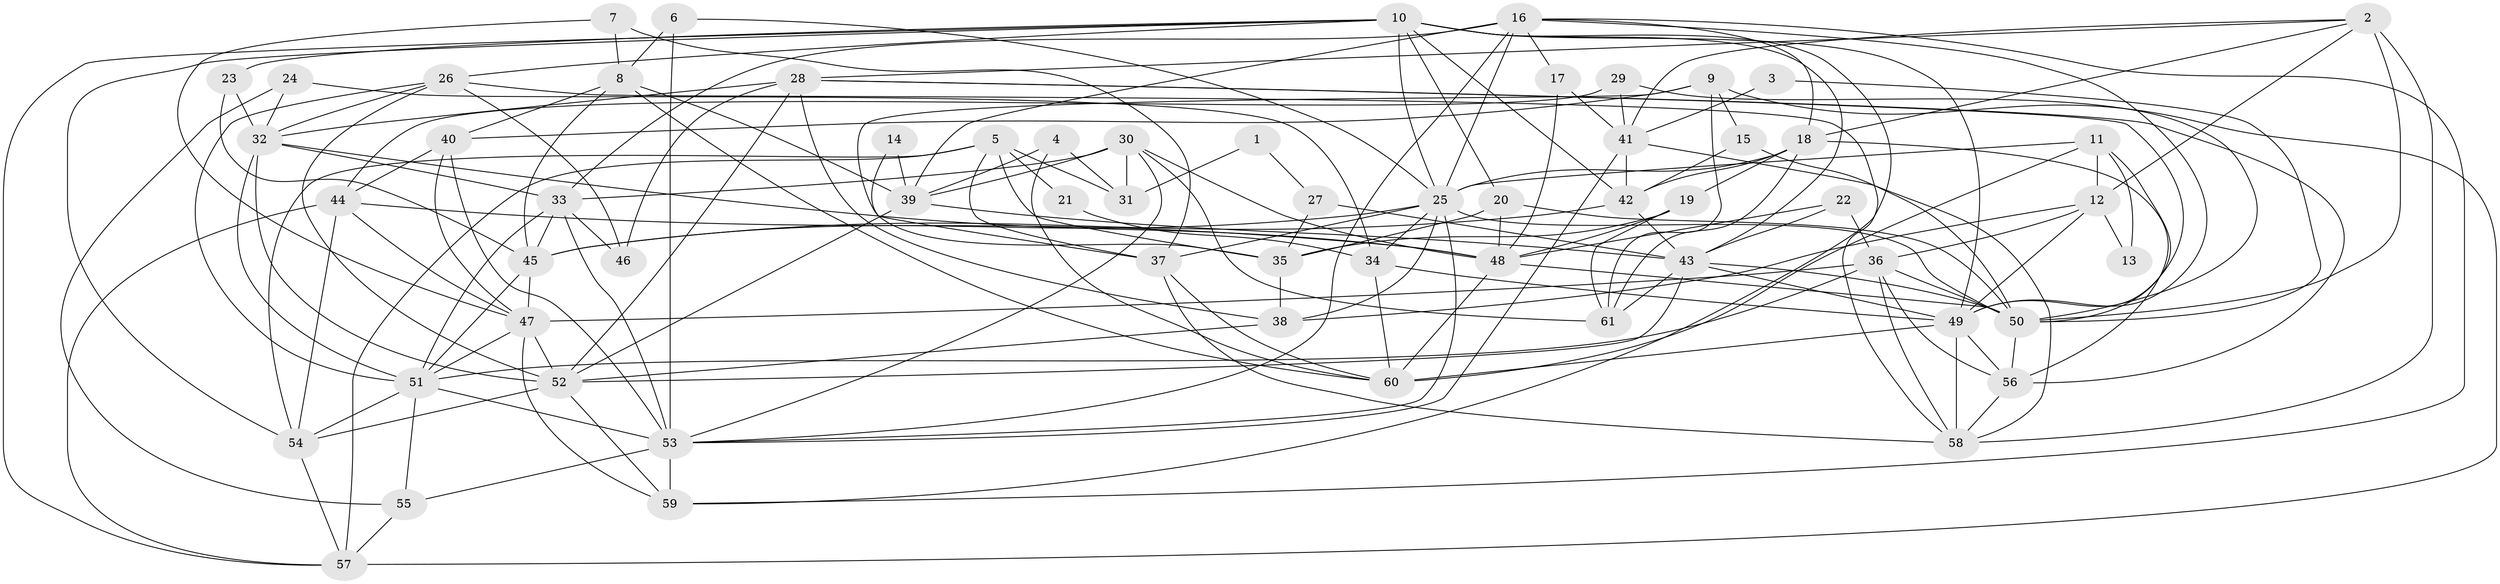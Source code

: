 // original degree distribution, {3: 0.2540983606557377, 2: 0.16393442622950818, 4: 0.22950819672131148, 6: 0.11475409836065574, 5: 0.1885245901639344, 7: 0.03278688524590164, 8: 0.01639344262295082}
// Generated by graph-tools (version 1.1) at 2025/50/03/09/25 03:50:14]
// undirected, 61 vertices, 173 edges
graph export_dot {
graph [start="1"]
  node [color=gray90,style=filled];
  1;
  2;
  3;
  4;
  5;
  6;
  7;
  8;
  9;
  10;
  11;
  12;
  13;
  14;
  15;
  16;
  17;
  18;
  19;
  20;
  21;
  22;
  23;
  24;
  25;
  26;
  27;
  28;
  29;
  30;
  31;
  32;
  33;
  34;
  35;
  36;
  37;
  38;
  39;
  40;
  41;
  42;
  43;
  44;
  45;
  46;
  47;
  48;
  49;
  50;
  51;
  52;
  53;
  54;
  55;
  56;
  57;
  58;
  59;
  60;
  61;
  1 -- 27 [weight=1.0];
  1 -- 31 [weight=1.0];
  2 -- 12 [weight=1.0];
  2 -- 18 [weight=1.0];
  2 -- 28 [weight=1.0];
  2 -- 41 [weight=1.0];
  2 -- 50 [weight=2.0];
  2 -- 58 [weight=1.0];
  3 -- 41 [weight=1.0];
  3 -- 50 [weight=1.0];
  4 -- 31 [weight=1.0];
  4 -- 39 [weight=1.0];
  4 -- 60 [weight=1.0];
  5 -- 21 [weight=1.0];
  5 -- 31 [weight=1.0];
  5 -- 35 [weight=1.0];
  5 -- 37 [weight=1.0];
  5 -- 54 [weight=1.0];
  5 -- 57 [weight=1.0];
  6 -- 8 [weight=1.0];
  6 -- 25 [weight=1.0];
  6 -- 53 [weight=1.0];
  7 -- 8 [weight=1.0];
  7 -- 37 [weight=1.0];
  7 -- 47 [weight=1.0];
  8 -- 39 [weight=1.0];
  8 -- 40 [weight=1.0];
  8 -- 45 [weight=1.0];
  8 -- 60 [weight=1.0];
  9 -- 15 [weight=1.0];
  9 -- 35 [weight=1.0];
  9 -- 40 [weight=1.0];
  9 -- 57 [weight=1.0];
  9 -- 61 [weight=1.0];
  10 -- 20 [weight=1.0];
  10 -- 23 [weight=1.0];
  10 -- 25 [weight=1.0];
  10 -- 26 [weight=1.0];
  10 -- 42 [weight=1.0];
  10 -- 43 [weight=1.0];
  10 -- 49 [weight=1.0];
  10 -- 54 [weight=1.0];
  10 -- 57 [weight=1.0];
  10 -- 59 [weight=1.0];
  11 -- 12 [weight=1.0];
  11 -- 13 [weight=1.0];
  11 -- 25 [weight=1.0];
  11 -- 50 [weight=1.0];
  11 -- 60 [weight=1.0];
  12 -- 13 [weight=1.0];
  12 -- 36 [weight=1.0];
  12 -- 38 [weight=1.0];
  12 -- 49 [weight=1.0];
  14 -- 37 [weight=1.0];
  14 -- 39 [weight=1.0];
  15 -- 42 [weight=1.0];
  15 -- 50 [weight=1.0];
  16 -- 17 [weight=1.0];
  16 -- 18 [weight=1.0];
  16 -- 25 [weight=1.0];
  16 -- 33 [weight=1.0];
  16 -- 39 [weight=1.0];
  16 -- 49 [weight=1.0];
  16 -- 53 [weight=1.0];
  16 -- 59 [weight=1.0];
  17 -- 41 [weight=1.0];
  17 -- 48 [weight=1.0];
  18 -- 19 [weight=1.0];
  18 -- 25 [weight=1.0];
  18 -- 42 [weight=1.0];
  18 -- 56 [weight=1.0];
  18 -- 61 [weight=1.0];
  19 -- 35 [weight=1.0];
  19 -- 48 [weight=1.0];
  19 -- 61 [weight=1.0];
  20 -- 35 [weight=1.0];
  20 -- 48 [weight=1.0];
  20 -- 50 [weight=1.0];
  21 -- 34 [weight=1.0];
  22 -- 36 [weight=1.0];
  22 -- 43 [weight=1.0];
  22 -- 48 [weight=1.0];
  23 -- 32 [weight=1.0];
  23 -- 45 [weight=1.0];
  24 -- 32 [weight=1.0];
  24 -- 34 [weight=1.0];
  24 -- 55 [weight=1.0];
  25 -- 34 [weight=1.0];
  25 -- 37 [weight=1.0];
  25 -- 38 [weight=1.0];
  25 -- 45 [weight=1.0];
  25 -- 50 [weight=1.0];
  25 -- 53 [weight=1.0];
  26 -- 32 [weight=1.0];
  26 -- 46 [weight=1.0];
  26 -- 51 [weight=1.0];
  26 -- 52 [weight=1.0];
  26 -- 58 [weight=1.0];
  27 -- 35 [weight=1.0];
  27 -- 43 [weight=2.0];
  28 -- 32 [weight=1.0];
  28 -- 38 [weight=1.0];
  28 -- 46 [weight=1.0];
  28 -- 49 [weight=1.0];
  28 -- 52 [weight=1.0];
  28 -- 56 [weight=1.0];
  29 -- 41 [weight=1.0];
  29 -- 44 [weight=1.0];
  29 -- 50 [weight=1.0];
  30 -- 31 [weight=1.0];
  30 -- 33 [weight=1.0];
  30 -- 39 [weight=2.0];
  30 -- 48 [weight=1.0];
  30 -- 53 [weight=1.0];
  30 -- 61 [weight=1.0];
  32 -- 33 [weight=1.0];
  32 -- 48 [weight=1.0];
  32 -- 51 [weight=1.0];
  32 -- 52 [weight=1.0];
  33 -- 45 [weight=1.0];
  33 -- 46 [weight=1.0];
  33 -- 51 [weight=1.0];
  33 -- 53 [weight=1.0];
  34 -- 49 [weight=1.0];
  34 -- 60 [weight=1.0];
  35 -- 38 [weight=1.0];
  36 -- 47 [weight=1.0];
  36 -- 50 [weight=1.0];
  36 -- 51 [weight=1.0];
  36 -- 56 [weight=1.0];
  36 -- 58 [weight=1.0];
  37 -- 58 [weight=1.0];
  37 -- 60 [weight=1.0];
  38 -- 52 [weight=1.0];
  39 -- 43 [weight=1.0];
  39 -- 52 [weight=1.0];
  40 -- 44 [weight=1.0];
  40 -- 47 [weight=1.0];
  40 -- 53 [weight=1.0];
  41 -- 42 [weight=1.0];
  41 -- 53 [weight=1.0];
  41 -- 58 [weight=1.0];
  42 -- 43 [weight=1.0];
  42 -- 45 [weight=1.0];
  43 -- 49 [weight=1.0];
  43 -- 50 [weight=1.0];
  43 -- 52 [weight=1.0];
  43 -- 61 [weight=1.0];
  44 -- 47 [weight=1.0];
  44 -- 48 [weight=1.0];
  44 -- 54 [weight=1.0];
  44 -- 57 [weight=1.0];
  45 -- 47 [weight=1.0];
  45 -- 51 [weight=1.0];
  47 -- 51 [weight=1.0];
  47 -- 52 [weight=1.0];
  47 -- 59 [weight=1.0];
  48 -- 50 [weight=1.0];
  48 -- 60 [weight=2.0];
  49 -- 56 [weight=1.0];
  49 -- 58 [weight=1.0];
  49 -- 60 [weight=1.0];
  50 -- 56 [weight=1.0];
  51 -- 53 [weight=1.0];
  51 -- 54 [weight=1.0];
  51 -- 55 [weight=1.0];
  52 -- 54 [weight=1.0];
  52 -- 59 [weight=1.0];
  53 -- 55 [weight=1.0];
  53 -- 59 [weight=1.0];
  54 -- 57 [weight=1.0];
  55 -- 57 [weight=1.0];
  56 -- 58 [weight=1.0];
}
